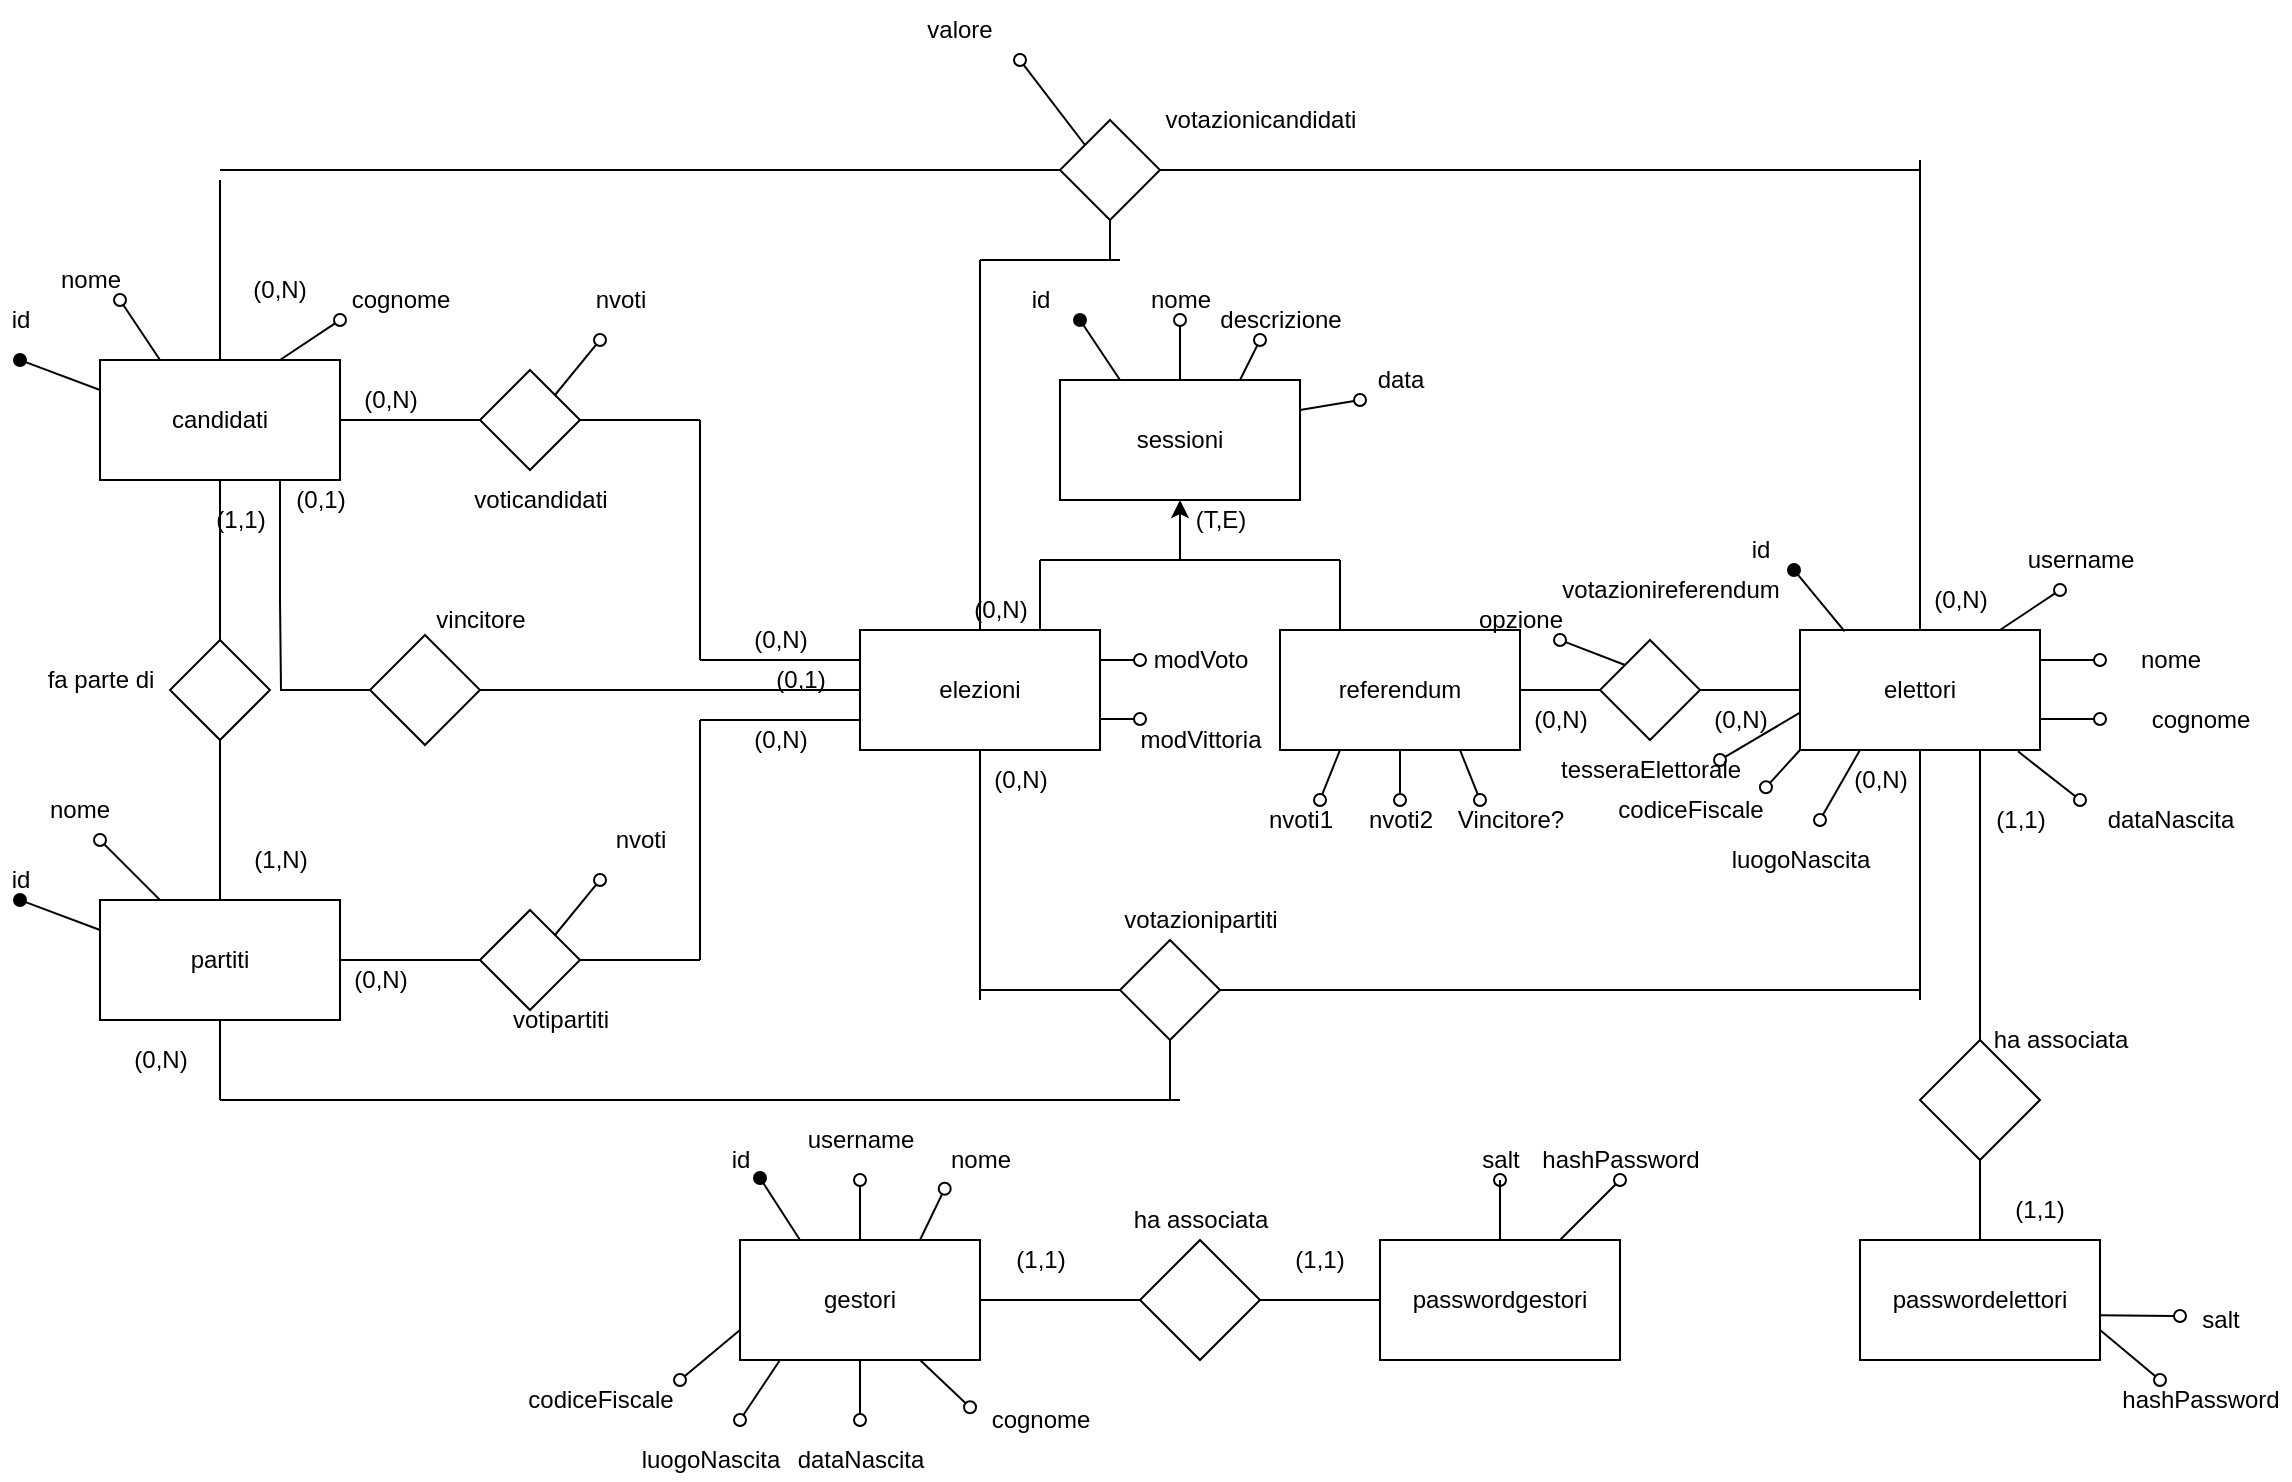 <mxfile version="16.5.1" type="device"><diagram id="iK6QYG5DItHGJXL4igL5" name="Pagina-1"><mxGraphModel dx="782" dy="2386" grid="1" gridSize="10" guides="1" tooltips="1" connect="1" arrows="1" fold="1" page="1" pageScale="1" pageWidth="827" pageHeight="1169" math="0" shadow="0"><root><mxCell id="0"/><mxCell id="1" parent="0"/><mxCell id="nuekROIThKNkG-8MBLF9-1" value="candidati" style="rounded=0;whiteSpace=wrap;html=1;" parent="1" vertex="1"><mxGeometry x="60" y="130" width="120" height="60" as="geometry"/></mxCell><mxCell id="nuekROIThKNkG-8MBLF9-2" value="partiti" style="rounded=0;whiteSpace=wrap;html=1;" parent="1" vertex="1"><mxGeometry x="60" y="400" width="120" height="60" as="geometry"/></mxCell><mxCell id="nuekROIThKNkG-8MBLF9-3" value="" style="rhombus;whiteSpace=wrap;html=1;" parent="1" vertex="1"><mxGeometry x="95" y="270" width="50" height="50" as="geometry"/></mxCell><mxCell id="nuekROIThKNkG-8MBLF9-4" value="" style="endArrow=none;html=1;rounded=0;entryX=0.5;entryY=1;entryDx=0;entryDy=0;exitX=0.5;exitY=0;exitDx=0;exitDy=0;" parent="1" source="nuekROIThKNkG-8MBLF9-3" target="nuekROIThKNkG-8MBLF9-1" edge="1"><mxGeometry width="50" height="50" relative="1" as="geometry"><mxPoint x="20" y="260" as="sourcePoint"/><mxPoint x="70" y="210" as="targetPoint"/></mxGeometry></mxCell><mxCell id="nuekROIThKNkG-8MBLF9-5" value="" style="endArrow=none;html=1;rounded=0;entryX=0.5;entryY=1;entryDx=0;entryDy=0;exitX=0.5;exitY=0;exitDx=0;exitDy=0;" parent="1" source="nuekROIThKNkG-8MBLF9-2" target="nuekROIThKNkG-8MBLF9-3" edge="1"><mxGeometry width="50" height="50" relative="1" as="geometry"><mxPoint x="100" y="370" as="sourcePoint"/><mxPoint x="150" y="320" as="targetPoint"/></mxGeometry></mxCell><mxCell id="nuekROIThKNkG-8MBLF9-6" value="(1,1)" style="text;html=1;align=center;verticalAlign=middle;resizable=0;points=[];autosize=1;strokeColor=none;fillColor=none;" parent="1" vertex="1"><mxGeometry x="110" y="200" width="40" height="20" as="geometry"/></mxCell><mxCell id="nuekROIThKNkG-8MBLF9-7" value="(1,N)" style="text;html=1;align=center;verticalAlign=middle;resizable=0;points=[];autosize=1;strokeColor=none;fillColor=none;" parent="1" vertex="1"><mxGeometry x="130" y="370" width="40" height="20" as="geometry"/></mxCell><mxCell id="nuekROIThKNkG-8MBLF9-8" value="" style="endArrow=none;html=1;rounded=0;entryX=0;entryY=0.25;entryDx=0;entryDy=0;startArrow=oval;startFill=1;" parent="1" target="nuekROIThKNkG-8MBLF9-2" edge="1"><mxGeometry width="50" height="50" relative="1" as="geometry"><mxPoint x="20" y="400" as="sourcePoint"/><mxPoint x="50" y="430" as="targetPoint"/></mxGeometry></mxCell><mxCell id="nuekROIThKNkG-8MBLF9-9" value="" style="endArrow=none;html=1;rounded=0;entryX=0;entryY=0.25;entryDx=0;entryDy=0;startArrow=oval;startFill=1;" parent="1" edge="1"><mxGeometry width="50" height="50" relative="1" as="geometry"><mxPoint x="20" y="130" as="sourcePoint"/><mxPoint x="60" y="145" as="targetPoint"/></mxGeometry></mxCell><mxCell id="nuekROIThKNkG-8MBLF9-10" value="id" style="text;html=1;align=center;verticalAlign=middle;resizable=0;points=[];autosize=1;strokeColor=none;fillColor=none;" parent="1" vertex="1"><mxGeometry x="10" y="100" width="20" height="20" as="geometry"/></mxCell><mxCell id="nuekROIThKNkG-8MBLF9-11" value="id" style="text;html=1;align=center;verticalAlign=middle;resizable=0;points=[];autosize=1;strokeColor=none;fillColor=none;" parent="1" vertex="1"><mxGeometry x="10" y="380" width="20" height="20" as="geometry"/></mxCell><mxCell id="nuekROIThKNkG-8MBLF9-14" value="" style="rhombus;whiteSpace=wrap;html=1;" parent="1" vertex="1"><mxGeometry x="250" y="135" width="50" height="50" as="geometry"/></mxCell><mxCell id="nuekROIThKNkG-8MBLF9-15" value="" style="endArrow=none;html=1;rounded=0;entryX=0;entryY=0.5;entryDx=0;entryDy=0;exitX=1;exitY=0.5;exitDx=0;exitDy=0;" parent="1" source="nuekROIThKNkG-8MBLF9-1" target="nuekROIThKNkG-8MBLF9-14" edge="1"><mxGeometry width="50" height="50" relative="1" as="geometry"><mxPoint x="340" y="290" as="sourcePoint"/><mxPoint x="390" y="240" as="targetPoint"/></mxGeometry></mxCell><mxCell id="nuekROIThKNkG-8MBLF9-16" value="" style="endArrow=none;html=1;rounded=0;entryX=0;entryY=0.5;entryDx=0;entryDy=0;exitX=1;exitY=0.5;exitDx=0;exitDy=0;" parent="1" source="nuekROIThKNkG-8MBLF9-14" edge="1"><mxGeometry width="50" height="50" relative="1" as="geometry"><mxPoint x="240" y="330" as="sourcePoint"/><mxPoint x="360" y="160" as="targetPoint"/></mxGeometry></mxCell><mxCell id="nuekROIThKNkG-8MBLF9-17" value="" style="endArrow=oval;html=1;rounded=0;exitX=1;exitY=0;exitDx=0;exitDy=0;startArrow=none;startFill=0;endFill=0;" parent="1" source="nuekROIThKNkG-8MBLF9-14" edge="1"><mxGeometry width="50" height="50" relative="1" as="geometry"><mxPoint x="240" y="100" as="sourcePoint"/><mxPoint x="310" y="120" as="targetPoint"/></mxGeometry></mxCell><mxCell id="nuekROIThKNkG-8MBLF9-18" value="nvoti" style="text;html=1;align=center;verticalAlign=middle;resizable=0;points=[];autosize=1;strokeColor=none;fillColor=none;" parent="1" vertex="1"><mxGeometry x="300" y="90" width="40" height="20" as="geometry"/></mxCell><mxCell id="nuekROIThKNkG-8MBLF9-19" value="" style="rhombus;whiteSpace=wrap;html=1;" parent="1" vertex="1"><mxGeometry x="250" y="405" width="50" height="50" as="geometry"/></mxCell><mxCell id="nuekROIThKNkG-8MBLF9-20" value="" style="endArrow=oval;html=1;rounded=0;exitX=1;exitY=0;exitDx=0;exitDy=0;startArrow=none;startFill=0;endFill=0;" parent="1" source="nuekROIThKNkG-8MBLF9-19" edge="1"><mxGeometry width="50" height="50" relative="1" as="geometry"><mxPoint x="240" y="370" as="sourcePoint"/><mxPoint x="310" y="390" as="targetPoint"/></mxGeometry></mxCell><mxCell id="nuekROIThKNkG-8MBLF9-21" value="" style="endArrow=none;html=1;rounded=0;entryX=0;entryY=0.5;entryDx=0;entryDy=0;exitX=1;exitY=0.5;exitDx=0;exitDy=0;" parent="1" source="nuekROIThKNkG-8MBLF9-19" edge="1"><mxGeometry width="50" height="50" relative="1" as="geometry"><mxPoint x="240" y="610" as="sourcePoint"/><mxPoint x="360" y="430" as="targetPoint"/></mxGeometry></mxCell><mxCell id="nuekROIThKNkG-8MBLF9-22" value="" style="endArrow=none;html=1;rounded=0;entryX=0;entryY=0.5;entryDx=0;entryDy=0;exitX=1;exitY=0.5;exitDx=0;exitDy=0;" parent="1" source="nuekROIThKNkG-8MBLF9-2" target="nuekROIThKNkG-8MBLF9-19" edge="1"><mxGeometry width="50" height="50" relative="1" as="geometry"><mxPoint x="190" y="520" as="sourcePoint"/><mxPoint x="240" y="470" as="targetPoint"/></mxGeometry></mxCell><mxCell id="nuekROIThKNkG-8MBLF9-23" value="nvoti" style="text;html=1;align=center;verticalAlign=middle;resizable=0;points=[];autosize=1;strokeColor=none;fillColor=none;" parent="1" vertex="1"><mxGeometry x="310" y="360" width="40" height="20" as="geometry"/></mxCell><mxCell id="nuekROIThKNkG-8MBLF9-25" value="elezioni" style="rounded=0;whiteSpace=wrap;html=1;" parent="1" vertex="1"><mxGeometry x="440" y="265" width="120" height="60" as="geometry"/></mxCell><mxCell id="nuekROIThKNkG-8MBLF9-28" value="votipartiti" style="text;html=1;align=center;verticalAlign=middle;resizable=0;points=[];autosize=1;strokeColor=none;fillColor=none;" parent="1" vertex="1"><mxGeometry x="260" y="450" width="60" height="20" as="geometry"/></mxCell><mxCell id="nuekROIThKNkG-8MBLF9-29" value="voticandidati" style="text;html=1;align=center;verticalAlign=middle;resizable=0;points=[];autosize=1;strokeColor=none;fillColor=none;" parent="1" vertex="1"><mxGeometry x="240" y="190" width="80" height="20" as="geometry"/></mxCell><mxCell id="nuekROIThKNkG-8MBLF9-30" value="" style="endArrow=none;html=1;rounded=0;" parent="1" edge="1"><mxGeometry width="50" height="50" relative="1" as="geometry"><mxPoint x="360" y="280" as="sourcePoint"/><mxPoint x="360" y="160" as="targetPoint"/></mxGeometry></mxCell><mxCell id="nuekROIThKNkG-8MBLF9-31" value="" style="endArrow=none;html=1;rounded=0;" parent="1" edge="1"><mxGeometry width="50" height="50" relative="1" as="geometry"><mxPoint x="360" y="430" as="sourcePoint"/><mxPoint x="360" y="310" as="targetPoint"/></mxGeometry></mxCell><mxCell id="nuekROIThKNkG-8MBLF9-32" value="" style="endArrow=none;html=1;rounded=0;entryX=0;entryY=0.75;entryDx=0;entryDy=0;" parent="1" target="nuekROIThKNkG-8MBLF9-25" edge="1"><mxGeometry width="50" height="50" relative="1" as="geometry"><mxPoint x="360" y="310" as="sourcePoint"/><mxPoint x="420" y="340" as="targetPoint"/></mxGeometry></mxCell><mxCell id="nuekROIThKNkG-8MBLF9-33" value="" style="endArrow=none;html=1;rounded=0;entryX=0;entryY=0.25;entryDx=0;entryDy=0;" parent="1" target="nuekROIThKNkG-8MBLF9-25" edge="1"><mxGeometry width="50" height="50" relative="1" as="geometry"><mxPoint x="360" y="280" as="sourcePoint"/><mxPoint x="430" y="260" as="targetPoint"/></mxGeometry></mxCell><mxCell id="nuekROIThKNkG-8MBLF9-34" value="elettori" style="rounded=0;whiteSpace=wrap;html=1;" parent="1" vertex="1"><mxGeometry x="910" y="265" width="120" height="60" as="geometry"/></mxCell><mxCell id="nuekROIThKNkG-8MBLF9-35" value="id" style="text;html=1;align=center;verticalAlign=middle;resizable=0;points=[];autosize=1;strokeColor=none;fillColor=none;" parent="1" vertex="1"><mxGeometry x="880" y="215" width="20" height="20" as="geometry"/></mxCell><mxCell id="nuekROIThKNkG-8MBLF9-36" value="" style="endArrow=none;html=1;rounded=0;startArrow=oval;startFill=1;entryX=0.186;entryY=0.011;entryDx=0;entryDy=0;entryPerimeter=0;" parent="1" target="nuekROIThKNkG-8MBLF9-34" edge="1"><mxGeometry width="50" height="50" relative="1" as="geometry"><mxPoint x="907" y="235" as="sourcePoint"/><mxPoint x="940" y="260" as="targetPoint"/></mxGeometry></mxCell><mxCell id="nuekROIThKNkG-8MBLF9-40" value="" style="rhombus;whiteSpace=wrap;html=1;" parent="1" vertex="1"><mxGeometry x="570" y="420" width="50" height="50" as="geometry"/></mxCell><mxCell id="nuekROIThKNkG-8MBLF9-41" value="" style="endArrow=none;html=1;rounded=0;entryX=0;entryY=0.5;entryDx=0;entryDy=0;" parent="1" target="nuekROIThKNkG-8MBLF9-40" edge="1"><mxGeometry width="50" height="50" relative="1" as="geometry"><mxPoint x="500" y="445" as="sourcePoint"/><mxPoint x="470" y="420" as="targetPoint"/></mxGeometry></mxCell><mxCell id="nuekROIThKNkG-8MBLF9-44" value="" style="endArrow=none;html=1;rounded=0;exitX=1;exitY=0.5;exitDx=0;exitDy=0;" parent="1" source="nuekROIThKNkG-8MBLF9-40" edge="1"><mxGeometry width="50" height="50" relative="1" as="geometry"><mxPoint x="610" y="570" as="sourcePoint"/><mxPoint x="970" y="445" as="targetPoint"/></mxGeometry></mxCell><mxCell id="nuekROIThKNkG-8MBLF9-45" value="" style="endArrow=none;html=1;rounded=0;entryX=0.5;entryY=1;entryDx=0;entryDy=0;" parent="1" target="nuekROIThKNkG-8MBLF9-2" edge="1"><mxGeometry width="50" height="50" relative="1" as="geometry"><mxPoint x="120" y="500" as="sourcePoint"/><mxPoint x="240" y="690" as="targetPoint"/></mxGeometry></mxCell><mxCell id="nuekROIThKNkG-8MBLF9-46" value="" style="endArrow=none;html=1;rounded=0;" parent="1" edge="1"><mxGeometry width="50" height="50" relative="1" as="geometry"><mxPoint x="120" y="500" as="sourcePoint"/><mxPoint x="600" y="500" as="targetPoint"/></mxGeometry></mxCell><mxCell id="nuekROIThKNkG-8MBLF9-47" value="" style="endArrow=none;html=1;rounded=0;entryX=0.5;entryY=1;entryDx=0;entryDy=0;" parent="1" target="nuekROIThKNkG-8MBLF9-40" edge="1"><mxGeometry width="50" height="50" relative="1" as="geometry"><mxPoint x="595" y="500" as="sourcePoint"/><mxPoint x="700" y="580" as="targetPoint"/></mxGeometry></mxCell><mxCell id="nuekROIThKNkG-8MBLF9-48" value="votazionipartiti" style="text;html=1;align=center;verticalAlign=middle;resizable=0;points=[];autosize=1;strokeColor=none;fillColor=none;" parent="1" vertex="1"><mxGeometry x="565" y="400" width="90" height="20" as="geometry"/></mxCell><mxCell id="nuekROIThKNkG-8MBLF9-51" value="" style="rhombus;whiteSpace=wrap;html=1;" parent="1" vertex="1"><mxGeometry x="540" y="10" width="50" height="50" as="geometry"/></mxCell><mxCell id="nuekROIThKNkG-8MBLF9-52" value="" style="endArrow=none;html=1;rounded=0;entryX=0.5;entryY=0;entryDx=0;entryDy=0;" parent="1" target="nuekROIThKNkG-8MBLF9-25" edge="1"><mxGeometry width="50" height="50" relative="1" as="geometry"><mxPoint x="500" y="80" as="sourcePoint"/><mxPoint x="550" y="190" as="targetPoint"/></mxGeometry></mxCell><mxCell id="nuekROIThKNkG-8MBLF9-54" value="" style="endArrow=none;html=1;rounded=0;entryX=0.5;entryY=1;entryDx=0;entryDy=0;" parent="1" target="nuekROIThKNkG-8MBLF9-25" edge="1"><mxGeometry width="50" height="50" relative="1" as="geometry"><mxPoint x="500" y="450" as="sourcePoint"/><mxPoint x="540" y="360" as="targetPoint"/></mxGeometry></mxCell><mxCell id="nuekROIThKNkG-8MBLF9-59" value="votazionicandidati" style="text;html=1;align=center;verticalAlign=middle;resizable=0;points=[];autosize=1;strokeColor=none;fillColor=none;" parent="1" vertex="1"><mxGeometry x="585" width="110" height="20" as="geometry"/></mxCell><mxCell id="nuekROIThKNkG-8MBLF9-60" value="" style="endArrow=none;html=1;rounded=0;exitX=0.5;exitY=0;exitDx=0;exitDy=0;" parent="1" source="nuekROIThKNkG-8MBLF9-1" edge="1"><mxGeometry width="50" height="50" relative="1" as="geometry"><mxPoint x="150" y="100" as="sourcePoint"/><mxPoint x="120" y="40" as="targetPoint"/></mxGeometry></mxCell><mxCell id="nuekROIThKNkG-8MBLF9-63" value="" style="endArrow=none;html=1;rounded=0;entryX=0;entryY=0;entryDx=0;entryDy=0;endFill=0;startArrow=oval;startFill=0;" parent="1" target="nuekROIThKNkG-8MBLF9-51" edge="1"><mxGeometry width="50" height="50" relative="1" as="geometry"><mxPoint x="520" y="-20" as="sourcePoint"/><mxPoint x="470" y="110" as="targetPoint"/></mxGeometry></mxCell><mxCell id="nuekROIThKNkG-8MBLF9-64" value="valore" style="text;html=1;strokeColor=none;fillColor=none;align=center;verticalAlign=middle;whiteSpace=wrap;rounded=0;" parent="1" vertex="1"><mxGeometry x="460" y="-50" width="60" height="30" as="geometry"/></mxCell><mxCell id="nuekROIThKNkG-8MBLF9-71" value="referendum" style="rounded=0;whiteSpace=wrap;html=1;" parent="1" vertex="1"><mxGeometry x="650" y="265" width="120" height="60" as="geometry"/></mxCell><mxCell id="nuekROIThKNkG-8MBLF9-76" value="" style="endArrow=none;html=1;rounded=0;entryX=1;entryY=0.5;entryDx=0;entryDy=0;" parent="1" target="nuekROIThKNkG-8MBLF9-71" edge="1"><mxGeometry width="50" height="50" relative="1" as="geometry"><mxPoint x="810" y="295" as="sourcePoint"/><mxPoint x="830" y="320" as="targetPoint"/></mxGeometry></mxCell><mxCell id="nuekROIThKNkG-8MBLF9-77" value="" style="rhombus;whiteSpace=wrap;html=1;" parent="1" vertex="1"><mxGeometry x="810" y="270" width="50" height="50" as="geometry"/></mxCell><mxCell id="nuekROIThKNkG-8MBLF9-78" value="" style="endArrow=none;html=1;rounded=0;entryX=0;entryY=0.5;entryDx=0;entryDy=0;exitX=1;exitY=0.5;exitDx=0;exitDy=0;" parent="1" source="nuekROIThKNkG-8MBLF9-77" target="nuekROIThKNkG-8MBLF9-34" edge="1"><mxGeometry width="50" height="50" relative="1" as="geometry"><mxPoint x="970" y="440" as="sourcePoint"/><mxPoint x="1020" y="390" as="targetPoint"/></mxGeometry></mxCell><mxCell id="nuekROIThKNkG-8MBLF9-79" value="" style="endArrow=none;html=1;rounded=0;exitX=0.5;exitY=0;exitDx=0;exitDy=0;" parent="1" source="nuekROIThKNkG-8MBLF9-34" edge="1"><mxGeometry width="50" height="50" relative="1" as="geometry"><mxPoint x="1010" y="220" as="sourcePoint"/><mxPoint x="970" y="140" as="targetPoint"/></mxGeometry></mxCell><mxCell id="nuekROIThKNkG-8MBLF9-80" value="" style="endArrow=none;html=1;rounded=0;entryX=0.5;entryY=1;entryDx=0;entryDy=0;" parent="1" target="nuekROIThKNkG-8MBLF9-34" edge="1"><mxGeometry width="50" height="50" relative="1" as="geometry"><mxPoint x="970" y="450" as="sourcePoint"/><mxPoint x="1030" y="400" as="targetPoint"/></mxGeometry></mxCell><mxCell id="nuekROIThKNkG-8MBLF9-81" value="votazionireferendum" style="text;html=1;align=center;verticalAlign=middle;resizable=0;points=[];autosize=1;strokeColor=none;fillColor=none;" parent="1" vertex="1"><mxGeometry x="785" y="235" width="120" height="20" as="geometry"/></mxCell><mxCell id="nuekROIThKNkG-8MBLF9-83" value="gestori" style="rounded=0;whiteSpace=wrap;html=1;" parent="1" vertex="1"><mxGeometry x="380" y="570" width="120" height="60" as="geometry"/></mxCell><mxCell id="nuekROIThKNkG-8MBLF9-84" value="passwordgestori" style="rounded=0;whiteSpace=wrap;html=1;" parent="1" vertex="1"><mxGeometry x="700" y="570" width="120" height="60" as="geometry"/></mxCell><mxCell id="nuekROIThKNkG-8MBLF9-85" value="" style="rhombus;whiteSpace=wrap;html=1;" parent="1" vertex="1"><mxGeometry x="580" y="570" width="60" height="60" as="geometry"/></mxCell><mxCell id="nuekROIThKNkG-8MBLF9-86" value="" style="endArrow=none;html=1;rounded=0;entryX=0;entryY=0.5;entryDx=0;entryDy=0;exitX=1;exitY=0.5;exitDx=0;exitDy=0;" parent="1" source="nuekROIThKNkG-8MBLF9-83" target="nuekROIThKNkG-8MBLF9-85" edge="1"><mxGeometry width="50" height="50" relative="1" as="geometry"><mxPoint x="510" y="760" as="sourcePoint"/><mxPoint x="560" y="710" as="targetPoint"/></mxGeometry></mxCell><mxCell id="nuekROIThKNkG-8MBLF9-87" value="" style="endArrow=none;html=1;rounded=0;entryX=0;entryY=0.5;entryDx=0;entryDy=0;" parent="1" source="nuekROIThKNkG-8MBLF9-85" target="nuekROIThKNkG-8MBLF9-84" edge="1"><mxGeometry width="50" height="50" relative="1" as="geometry"><mxPoint x="580" y="740" as="sourcePoint"/><mxPoint x="630" y="690" as="targetPoint"/></mxGeometry></mxCell><mxCell id="nuekROIThKNkG-8MBLF9-88" value="passwordelettori" style="rounded=0;whiteSpace=wrap;html=1;" parent="1" vertex="1"><mxGeometry x="940" y="570" width="120" height="60" as="geometry"/></mxCell><mxCell id="nuekROIThKNkG-8MBLF9-91" value="" style="rhombus;whiteSpace=wrap;html=1;" parent="1" vertex="1"><mxGeometry x="970" y="470" width="60" height="60" as="geometry"/></mxCell><mxCell id="nuekROIThKNkG-8MBLF9-92" value="" style="endArrow=none;html=1;rounded=0;entryX=0.75;entryY=1;entryDx=0;entryDy=0;" parent="1" source="nuekROIThKNkG-8MBLF9-91" target="nuekROIThKNkG-8MBLF9-34" edge="1"><mxGeometry width="50" height="50" relative="1" as="geometry"><mxPoint x="1060" y="470" as="sourcePoint"/><mxPoint x="1110" y="420" as="targetPoint"/></mxGeometry></mxCell><mxCell id="nuekROIThKNkG-8MBLF9-93" value="" style="endArrow=none;html=1;rounded=0;entryX=0.5;entryY=0;entryDx=0;entryDy=0;exitX=0.5;exitY=1;exitDx=0;exitDy=0;" parent="1" source="nuekROIThKNkG-8MBLF9-91" target="nuekROIThKNkG-8MBLF9-88" edge="1"><mxGeometry width="50" height="50" relative="1" as="geometry"><mxPoint x="850" y="530" as="sourcePoint"/><mxPoint x="900" y="480" as="targetPoint"/></mxGeometry></mxCell><mxCell id="nuekROIThKNkG-8MBLF9-96" value="(0,N)" style="text;html=1;align=center;verticalAlign=middle;resizable=0;points=[];autosize=1;strokeColor=none;fillColor=none;" parent="1" vertex="1"><mxGeometry x="185" y="140" width="40" height="20" as="geometry"/></mxCell><mxCell id="nuekROIThKNkG-8MBLF9-97" value="(0,N)" style="text;html=1;align=center;verticalAlign=middle;resizable=0;points=[];autosize=1;strokeColor=none;fillColor=none;" parent="1" vertex="1"><mxGeometry x="380" y="260" width="40" height="20" as="geometry"/></mxCell><mxCell id="nuekROIThKNkG-8MBLF9-98" value="(0,N)" style="text;html=1;align=center;verticalAlign=middle;resizable=0;points=[];autosize=1;strokeColor=none;fillColor=none;" parent="1" vertex="1"><mxGeometry x="180" y="430" width="40" height="20" as="geometry"/></mxCell><mxCell id="nuekROIThKNkG-8MBLF9-99" value="(0,N)" style="text;html=1;align=center;verticalAlign=middle;resizable=0;points=[];autosize=1;strokeColor=none;fillColor=none;" parent="1" vertex="1"><mxGeometry x="380" y="310" width="40" height="20" as="geometry"/></mxCell><mxCell id="nuekROIThKNkG-8MBLF9-101" value="(0,N)" style="text;html=1;align=center;verticalAlign=middle;resizable=0;points=[];autosize=1;strokeColor=none;fillColor=none;" parent="1" vertex="1"><mxGeometry x="490" y="245" width="40" height="20" as="geometry"/></mxCell><mxCell id="nuekROIThKNkG-8MBLF9-102" value="(0,N)" style="text;html=1;align=center;verticalAlign=middle;resizable=0;points=[];autosize=1;strokeColor=none;fillColor=none;" parent="1" vertex="1"><mxGeometry x="970" y="240" width="40" height="20" as="geometry"/></mxCell><mxCell id="nuekROIThKNkG-8MBLF9-103" value="(0,N)" style="text;html=1;strokeColor=none;fillColor=none;align=center;verticalAlign=middle;whiteSpace=wrap;rounded=0;" parent="1" vertex="1"><mxGeometry x="120" y="80" width="60" height="30" as="geometry"/></mxCell><mxCell id="nuekROIThKNkG-8MBLF9-105" value="(0,N)" style="text;html=1;align=center;verticalAlign=middle;resizable=0;points=[];autosize=1;strokeColor=none;fillColor=none;" parent="1" vertex="1"><mxGeometry x="930" y="330" width="40" height="20" as="geometry"/></mxCell><mxCell id="nuekROIThKNkG-8MBLF9-106" value="(0,N)" style="text;html=1;align=center;verticalAlign=middle;resizable=0;points=[];autosize=1;strokeColor=none;fillColor=none;" parent="1" vertex="1"><mxGeometry x="500" y="330" width="40" height="20" as="geometry"/></mxCell><mxCell id="nuekROIThKNkG-8MBLF9-107" value="(0,N)" style="text;html=1;align=center;verticalAlign=middle;resizable=0;points=[];autosize=1;strokeColor=none;fillColor=none;" parent="1" vertex="1"><mxGeometry x="70" y="470" width="40" height="20" as="geometry"/></mxCell><mxCell id="nuekROIThKNkG-8MBLF9-108" value="(1,1)" style="text;html=1;align=center;verticalAlign=middle;resizable=0;points=[];autosize=1;strokeColor=none;fillColor=none;" parent="1" vertex="1"><mxGeometry x="510" y="570" width="40" height="20" as="geometry"/></mxCell><mxCell id="nuekROIThKNkG-8MBLF9-109" value="(1,1)" style="text;html=1;strokeColor=none;fillColor=none;align=center;verticalAlign=middle;whiteSpace=wrap;rounded=0;" parent="1" vertex="1"><mxGeometry x="640" y="565" width="60" height="30" as="geometry"/></mxCell><mxCell id="nuekROIThKNkG-8MBLF9-110" value="ha associata" style="text;html=1;align=center;verticalAlign=middle;resizable=0;points=[];autosize=1;strokeColor=none;fillColor=none;" parent="1" vertex="1"><mxGeometry x="570" y="550" width="80" height="20" as="geometry"/></mxCell><mxCell id="nuekROIThKNkG-8MBLF9-113" value="ha associata" style="text;html=1;align=center;verticalAlign=middle;resizable=0;points=[];autosize=1;strokeColor=none;fillColor=none;" parent="1" vertex="1"><mxGeometry x="1000" y="460" width="80" height="20" as="geometry"/></mxCell><mxCell id="nuekROIThKNkG-8MBLF9-114" value="(1,1)" style="text;html=1;strokeColor=none;fillColor=none;align=center;verticalAlign=middle;whiteSpace=wrap;rounded=0;" parent="1" vertex="1"><mxGeometry x="1000" y="540" width="60" height="30" as="geometry"/></mxCell><mxCell id="nuekROIThKNkG-8MBLF9-115" value="(1,1)" style="text;html=1;align=center;verticalAlign=middle;resizable=0;points=[];autosize=1;strokeColor=none;fillColor=none;" parent="1" vertex="1"><mxGeometry x="1000" y="350" width="40" height="20" as="geometry"/></mxCell><mxCell id="nuekROIThKNkG-8MBLF9-116" value="(0,N)" style="text;html=1;align=center;verticalAlign=middle;resizable=0;points=[];autosize=1;strokeColor=none;fillColor=none;" parent="1" vertex="1"><mxGeometry x="770" y="300" width="40" height="20" as="geometry"/></mxCell><mxCell id="nuekROIThKNkG-8MBLF9-117" value="(0,N)" style="text;html=1;align=center;verticalAlign=middle;resizable=0;points=[];autosize=1;strokeColor=none;fillColor=none;" parent="1" vertex="1"><mxGeometry x="860" y="300" width="40" height="20" as="geometry"/></mxCell><mxCell id="nuekROIThKNkG-8MBLF9-121" value="" style="endArrow=oval;html=1;rounded=0;exitX=0.25;exitY=0;exitDx=0;exitDy=0;startArrow=none;startFill=0;endFill=0;" parent="1" source="nuekROIThKNkG-8MBLF9-1" edge="1"><mxGeometry width="50" height="50" relative="1" as="geometry"><mxPoint x="190" y="130" as="sourcePoint"/><mxPoint x="70" y="100" as="targetPoint"/></mxGeometry></mxCell><mxCell id="nuekROIThKNkG-8MBLF9-122" value="nome" style="text;html=1;align=center;verticalAlign=middle;resizable=0;points=[];autosize=1;strokeColor=none;fillColor=none;" parent="1" vertex="1"><mxGeometry x="30" y="80" width="50" height="20" as="geometry"/></mxCell><mxCell id="nuekROIThKNkG-8MBLF9-124" value="" style="endArrow=oval;html=1;rounded=0;startArrow=none;startFill=0;endFill=0;exitX=0.75;exitY=0;exitDx=0;exitDy=0;" parent="1" source="nuekROIThKNkG-8MBLF9-1" edge="1"><mxGeometry width="50" height="50" relative="1" as="geometry"><mxPoint x="180" y="140" as="sourcePoint"/><mxPoint x="180" y="110" as="targetPoint"/></mxGeometry></mxCell><mxCell id="nuekROIThKNkG-8MBLF9-125" value="cognome" style="text;html=1;align=center;verticalAlign=middle;resizable=0;points=[];autosize=1;strokeColor=none;fillColor=none;" parent="1" vertex="1"><mxGeometry x="180" y="90" width="60" height="20" as="geometry"/></mxCell><mxCell id="nuekROIThKNkG-8MBLF9-130" value="nome" style="text;html=1;strokeColor=none;fillColor=none;align=center;verticalAlign=middle;whiteSpace=wrap;rounded=0;" parent="1" vertex="1"><mxGeometry x="20" y="340" width="60" height="30" as="geometry"/></mxCell><mxCell id="nuekROIThKNkG-8MBLF9-131" value="" style="endArrow=oval;html=1;rounded=0;exitX=0.25;exitY=0;exitDx=0;exitDy=0;endFill=0;" parent="1" source="nuekROIThKNkG-8MBLF9-2" edge="1"><mxGeometry width="50" height="50" relative="1" as="geometry"><mxPoint x="-20" y="400" as="sourcePoint"/><mxPoint x="60" y="370" as="targetPoint"/></mxGeometry></mxCell><mxCell id="nuekROIThKNkG-8MBLF9-132" value="" style="endArrow=oval;html=1;rounded=0;startArrow=none;startFill=0;endFill=0;exitX=0.75;exitY=0;exitDx=0;exitDy=0;" parent="1" edge="1"><mxGeometry width="50" height="50" relative="1" as="geometry"><mxPoint x="1010" y="265" as="sourcePoint"/><mxPoint x="1040" y="245" as="targetPoint"/></mxGeometry></mxCell><mxCell id="nuekROIThKNkG-8MBLF9-133" value="username" style="text;html=1;align=center;verticalAlign=middle;resizable=0;points=[];autosize=1;strokeColor=none;fillColor=none;" parent="1" vertex="1"><mxGeometry x="1015" y="220" width="70" height="20" as="geometry"/></mxCell><mxCell id="nuekROIThKNkG-8MBLF9-134" value="" style="endArrow=oval;html=1;rounded=0;startArrow=none;startFill=0;endFill=0;exitX=1;exitY=0.25;exitDx=0;exitDy=0;" parent="1" source="nuekROIThKNkG-8MBLF9-34" edge="1"><mxGeometry width="50" height="50" relative="1" as="geometry"><mxPoint x="1030" y="280" as="sourcePoint"/><mxPoint x="1060" y="280" as="targetPoint"/></mxGeometry></mxCell><mxCell id="nuekROIThKNkG-8MBLF9-135" value="nome" style="text;html=1;align=center;verticalAlign=middle;resizable=0;points=[];autosize=1;strokeColor=none;fillColor=none;" parent="1" vertex="1"><mxGeometry x="1070" y="270" width="50" height="20" as="geometry"/></mxCell><mxCell id="nuekROIThKNkG-8MBLF9-136" value="" style="endArrow=oval;html=1;rounded=0;startArrow=none;startFill=0;endFill=0;exitX=1;exitY=0.25;exitDx=0;exitDy=0;" parent="1" edge="1"><mxGeometry width="50" height="50" relative="1" as="geometry"><mxPoint x="1030" y="309.5" as="sourcePoint"/><mxPoint x="1060" y="309.5" as="targetPoint"/></mxGeometry></mxCell><mxCell id="nuekROIThKNkG-8MBLF9-137" value="cognome" style="text;html=1;align=center;verticalAlign=middle;resizable=0;points=[];autosize=1;strokeColor=none;fillColor=none;" parent="1" vertex="1"><mxGeometry x="1080" y="300" width="60" height="20" as="geometry"/></mxCell><mxCell id="nuekROIThKNkG-8MBLF9-138" value="" style="endArrow=none;html=1;rounded=0;entryX=0.908;entryY=1.011;entryDx=0;entryDy=0;entryPerimeter=0;endFill=0;startArrow=oval;startFill=0;" parent="1" target="nuekROIThKNkG-8MBLF9-34" edge="1"><mxGeometry width="50" height="50" relative="1" as="geometry"><mxPoint x="1050" y="350" as="sourcePoint"/><mxPoint x="1080" y="360" as="targetPoint"/></mxGeometry></mxCell><mxCell id="nuekROIThKNkG-8MBLF9-139" value="codiceFiscale" style="text;html=1;align=center;verticalAlign=middle;resizable=0;points=[];autosize=1;strokeColor=none;fillColor=none;" parent="1" vertex="1"><mxGeometry x="810" y="345" width="90" height="20" as="geometry"/></mxCell><mxCell id="nuekROIThKNkG-8MBLF9-140" value="dataNascita" style="text;html=1;align=center;verticalAlign=middle;resizable=0;points=[];autosize=1;strokeColor=none;fillColor=none;" parent="1" vertex="1"><mxGeometry x="1055" y="350" width="80" height="20" as="geometry"/></mxCell><mxCell id="nuekROIThKNkG-8MBLF9-141" value="" style="endArrow=none;html=1;rounded=0;entryX=0;entryY=1;entryDx=0;entryDy=0;exitX=0.922;exitY=-0.067;exitDx=0;exitDy=0;exitPerimeter=0;endFill=0;startArrow=oval;startFill=0;" parent="1" source="nuekROIThKNkG-8MBLF9-139" target="nuekROIThKNkG-8MBLF9-34" edge="1"><mxGeometry width="50" height="50" relative="1" as="geometry"><mxPoint x="730" y="430" as="sourcePoint"/><mxPoint x="780" y="380" as="targetPoint"/></mxGeometry></mxCell><mxCell id="nuekROIThKNkG-8MBLF9-142" value="" style="endArrow=none;html=1;rounded=0;entryX=0.25;entryY=1;entryDx=0;entryDy=0;endFill=0;startArrow=oval;startFill=0;" parent="1" target="nuekROIThKNkG-8MBLF9-34" edge="1"><mxGeometry width="50" height="50" relative="1" as="geometry"><mxPoint x="920" y="360" as="sourcePoint"/><mxPoint x="780" y="380" as="targetPoint"/></mxGeometry></mxCell><mxCell id="nuekROIThKNkG-8MBLF9-143" value="luogoNascita" style="text;html=1;align=center;verticalAlign=middle;resizable=0;points=[];autosize=1;strokeColor=none;fillColor=none;" parent="1" vertex="1"><mxGeometry x="870" y="370" width="80" height="20" as="geometry"/></mxCell><mxCell id="nuekROIThKNkG-8MBLF9-144" value="" style="endArrow=oval;html=1;rounded=0;startArrow=none;startFill=0;endFill=0;exitX=0.5;exitY=0;exitDx=0;exitDy=0;" parent="1" source="nuekROIThKNkG-8MBLF9-83" edge="1"><mxGeometry width="50" height="50" relative="1" as="geometry"><mxPoint x="430" y="550" as="sourcePoint"/><mxPoint x="440" y="540" as="targetPoint"/></mxGeometry></mxCell><mxCell id="nuekROIThKNkG-8MBLF9-145" value="" style="endArrow=none;html=1;rounded=0;startArrow=oval;startFill=1;entryX=0.25;entryY=0;entryDx=0;entryDy=0;" parent="1" target="nuekROIThKNkG-8MBLF9-83" edge="1"><mxGeometry width="50" height="50" relative="1" as="geometry"><mxPoint x="390" y="539" as="sourcePoint"/><mxPoint x="405.32" y="570" as="targetPoint"/></mxGeometry></mxCell><mxCell id="nuekROIThKNkG-8MBLF9-146" value="id" style="text;html=1;align=center;verticalAlign=middle;resizable=0;points=[];autosize=1;strokeColor=none;fillColor=none;" parent="1" vertex="1"><mxGeometry x="370" y="520" width="20" height="20" as="geometry"/></mxCell><mxCell id="nuekROIThKNkG-8MBLF9-147" value="nome" style="text;html=1;align=center;verticalAlign=middle;resizable=0;points=[];autosize=1;strokeColor=none;fillColor=none;" parent="1" vertex="1"><mxGeometry x="475" y="520" width="50" height="20" as="geometry"/></mxCell><mxCell id="nuekROIThKNkG-8MBLF9-148" value="" style="endArrow=oval;html=1;rounded=0;startArrow=none;startFill=0;endFill=0;exitX=0.75;exitY=0;exitDx=0;exitDy=0;entryX=0.147;entryY=1.217;entryDx=0;entryDy=0;entryPerimeter=0;" parent="1" source="nuekROIThKNkG-8MBLF9-83" target="nuekROIThKNkG-8MBLF9-147" edge="1"><mxGeometry width="50" height="50" relative="1" as="geometry"><mxPoint x="480" y="559.5" as="sourcePoint"/><mxPoint x="510" y="559.5" as="targetPoint"/></mxGeometry></mxCell><mxCell id="nuekROIThKNkG-8MBLF9-149" value="username" style="text;html=1;align=center;verticalAlign=middle;resizable=0;points=[];autosize=1;strokeColor=none;fillColor=none;" parent="1" vertex="1"><mxGeometry x="405" y="510" width="70" height="20" as="geometry"/></mxCell><mxCell id="nuekROIThKNkG-8MBLF9-150" value="cognome" style="text;html=1;align=center;verticalAlign=middle;resizable=0;points=[];autosize=1;strokeColor=none;fillColor=none;" parent="1" vertex="1"><mxGeometry x="500" y="650" width="60" height="20" as="geometry"/></mxCell><mxCell id="nuekROIThKNkG-8MBLF9-151" value="" style="endArrow=oval;html=1;rounded=0;startArrow=none;startFill=0;endFill=0;exitX=0.75;exitY=1;exitDx=0;exitDy=0;entryX=-0.083;entryY=0.183;entryDx=0;entryDy=0;entryPerimeter=0;" parent="1" source="nuekROIThKNkG-8MBLF9-83" target="nuekROIThKNkG-8MBLF9-150" edge="1"><mxGeometry width="50" height="50" relative="1" as="geometry"><mxPoint x="495" y="700" as="sourcePoint"/><mxPoint x="525" y="700" as="targetPoint"/></mxGeometry></mxCell><mxCell id="nuekROIThKNkG-8MBLF9-152" value="dataNascita" style="text;html=1;align=center;verticalAlign=middle;resizable=0;points=[];autosize=1;strokeColor=none;fillColor=none;" parent="1" vertex="1"><mxGeometry x="400" y="670" width="80" height="20" as="geometry"/></mxCell><mxCell id="nuekROIThKNkG-8MBLF9-153" value="" style="endArrow=none;html=1;rounded=0;entryX=0.5;entryY=1;entryDx=0;entryDy=0;endFill=0;startArrow=oval;startFill=0;" parent="1" target="nuekROIThKNkG-8MBLF9-83" edge="1"><mxGeometry width="50" height="50" relative="1" as="geometry"><mxPoint x="440" y="660" as="sourcePoint"/><mxPoint x="443.96" y="730" as="targetPoint"/></mxGeometry></mxCell><mxCell id="nuekROIThKNkG-8MBLF9-154" value="" style="endArrow=none;html=1;rounded=0;entryX=0.25;entryY=1;entryDx=0;entryDy=0;endFill=0;startArrow=oval;startFill=0;" parent="1" edge="1"><mxGeometry width="50" height="50" relative="1" as="geometry"><mxPoint x="380" y="660" as="sourcePoint"/><mxPoint x="400" y="630" as="targetPoint"/></mxGeometry></mxCell><mxCell id="nuekROIThKNkG-8MBLF9-155" value="luogoNascita" style="text;html=1;align=center;verticalAlign=middle;resizable=0;points=[];autosize=1;strokeColor=none;fillColor=none;" parent="1" vertex="1"><mxGeometry x="325" y="670" width="80" height="20" as="geometry"/></mxCell><mxCell id="nuekROIThKNkG-8MBLF9-156" value="" style="endArrow=none;html=1;rounded=0;entryX=0;entryY=1;entryDx=0;entryDy=0;endFill=0;startArrow=oval;startFill=0;" parent="1" edge="1"><mxGeometry width="50" height="50" relative="1" as="geometry"><mxPoint x="870" y="330" as="sourcePoint"/><mxPoint x="910" y="306.34" as="targetPoint"/></mxGeometry></mxCell><mxCell id="nuekROIThKNkG-8MBLF9-157" value="tesseraElettorale" style="text;html=1;align=center;verticalAlign=middle;resizable=0;points=[];autosize=1;strokeColor=none;fillColor=none;" parent="1" vertex="1"><mxGeometry x="780" y="325" width="110" height="20" as="geometry"/></mxCell><mxCell id="nuekROIThKNkG-8MBLF9-158" value="" style="endArrow=none;html=1;rounded=0;entryX=0;entryY=0.75;entryDx=0;entryDy=0;endFill=0;startArrow=oval;startFill=0;" parent="1" target="nuekROIThKNkG-8MBLF9-83" edge="1"><mxGeometry width="50" height="50" relative="1" as="geometry"><mxPoint x="350" y="640" as="sourcePoint"/><mxPoint x="310" y="620" as="targetPoint"/></mxGeometry></mxCell><mxCell id="nuekROIThKNkG-8MBLF9-159" value="codiceFiscale" style="text;html=1;align=center;verticalAlign=middle;resizable=0;points=[];autosize=1;strokeColor=none;fillColor=none;" parent="1" vertex="1"><mxGeometry x="265" y="640" width="90" height="20" as="geometry"/></mxCell><mxCell id="nuekROIThKNkG-8MBLF9-160" value="" style="endArrow=none;html=1;rounded=0;entryX=0.5;entryY=0;entryDx=0;entryDy=0;" parent="1" target="nuekROIThKNkG-8MBLF9-84" edge="1"><mxGeometry width="50" height="50" relative="1" as="geometry"><mxPoint x="760" y="540" as="sourcePoint"/><mxPoint x="750" y="670" as="targetPoint"/></mxGeometry></mxCell><mxCell id="nuekROIThKNkG-8MBLF9-161" value="" style="endArrow=oval;html=1;rounded=0;exitX=0.75;exitY=0;exitDx=0;exitDy=0;endFill=0;" parent="1" source="nuekROIThKNkG-8MBLF9-84" edge="1"><mxGeometry width="50" height="50" relative="1" as="geometry"><mxPoint x="830" y="530" as="sourcePoint"/><mxPoint x="820" y="540" as="targetPoint"/></mxGeometry></mxCell><mxCell id="nuekROIThKNkG-8MBLF9-163" value="" style="edgeStyle=orthogonalEdgeStyle;rounded=0;orthogonalLoop=1;jettySize=auto;html=1;startArrow=oval;startFill=0;endArrow=none;endFill=0;" parent="1" source="nuekROIThKNkG-8MBLF9-162" target="nuekROIThKNkG-8MBLF9-84" edge="1"><mxGeometry relative="1" as="geometry"/></mxCell><mxCell id="nuekROIThKNkG-8MBLF9-162" value="salt&lt;br&gt;" style="text;html=1;align=center;verticalAlign=middle;resizable=0;points=[];autosize=1;strokeColor=none;fillColor=none;" parent="1" vertex="1"><mxGeometry x="745" y="520" width="30" height="20" as="geometry"/></mxCell><mxCell id="nuekROIThKNkG-8MBLF9-164" value="hashPassword" style="text;html=1;align=center;verticalAlign=middle;resizable=0;points=[];autosize=1;strokeColor=none;fillColor=none;" parent="1" vertex="1"><mxGeometry x="775" y="520" width="90" height="20" as="geometry"/></mxCell><mxCell id="nuekROIThKNkG-8MBLF9-165" value="" style="endArrow=oval;html=1;rounded=0;exitX=0.997;exitY=0.628;exitDx=0;exitDy=0;exitPerimeter=0;endFill=0;" parent="1" source="nuekROIThKNkG-8MBLF9-88" edge="1"><mxGeometry width="50" height="50" relative="1" as="geometry"><mxPoint x="1070" y="710" as="sourcePoint"/><mxPoint x="1100" y="608" as="targetPoint"/></mxGeometry></mxCell><mxCell id="nuekROIThKNkG-8MBLF9-166" value="" style="endArrow=oval;html=1;rounded=0;exitX=1;exitY=0.75;exitDx=0;exitDy=0;endFill=0;" parent="1" source="nuekROIThKNkG-8MBLF9-88" edge="1"><mxGeometry width="50" height="50" relative="1" as="geometry"><mxPoint x="1069.64" y="617.68" as="sourcePoint"/><mxPoint x="1090" y="640" as="targetPoint"/></mxGeometry></mxCell><mxCell id="nuekROIThKNkG-8MBLF9-167" value="salt" style="text;html=1;align=center;verticalAlign=middle;resizable=0;points=[];autosize=1;strokeColor=none;fillColor=none;" parent="1" vertex="1"><mxGeometry x="1105" y="600" width="30" height="20" as="geometry"/></mxCell><mxCell id="nuekROIThKNkG-8MBLF9-168" value="hashPassword" style="text;html=1;align=center;verticalAlign=middle;resizable=0;points=[];autosize=1;strokeColor=none;fillColor=none;" parent="1" vertex="1"><mxGeometry x="1065" y="640" width="90" height="20" as="geometry"/></mxCell><mxCell id="nuekROIThKNkG-8MBLF9-169" value="" style="endArrow=oval;html=1;rounded=0;exitX=0;exitY=0;exitDx=0;exitDy=0;endFill=0;" parent="1" source="nuekROIThKNkG-8MBLF9-77" edge="1"><mxGeometry width="50" height="50" relative="1" as="geometry"><mxPoint x="740" y="220" as="sourcePoint"/><mxPoint x="790" y="270" as="targetPoint"/></mxGeometry></mxCell><mxCell id="nuekROIThKNkG-8MBLF9-171" value="opzione" style="text;html=1;align=center;verticalAlign=middle;resizable=0;points=[];autosize=1;strokeColor=none;fillColor=none;" parent="1" vertex="1"><mxGeometry x="740" y="250" width="60" height="20" as="geometry"/></mxCell><mxCell id="nuekROIThKNkG-8MBLF9-172" value="sessioni" style="rounded=0;whiteSpace=wrap;html=1;" parent="1" vertex="1"><mxGeometry x="540" y="140" width="120" height="60" as="geometry"/></mxCell><mxCell id="nuekROIThKNkG-8MBLF9-179" value="" style="endArrow=none;html=1;rounded=0;exitX=1;exitY=0.5;exitDx=0;exitDy=0;" parent="1" source="nuekROIThKNkG-8MBLF9-51" edge="1"><mxGeometry width="50" height="50" relative="1" as="geometry"><mxPoint x="800" y="120" as="sourcePoint"/><mxPoint x="970" y="35" as="targetPoint"/></mxGeometry></mxCell><mxCell id="nuekROIThKNkG-8MBLF9-180" value="" style="endArrow=none;html=1;rounded=0;" parent="1" edge="1"><mxGeometry width="50" height="50" relative="1" as="geometry"><mxPoint x="970" y="140" as="sourcePoint"/><mxPoint x="970" y="30" as="targetPoint"/></mxGeometry></mxCell><mxCell id="nuekROIThKNkG-8MBLF9-185" value="" style="endArrow=none;html=1;rounded=0;entryX=0;entryY=0.5;entryDx=0;entryDy=0;" parent="1" target="nuekROIThKNkG-8MBLF9-51" edge="1"><mxGeometry width="50" height="50" relative="1" as="geometry"><mxPoint x="120" y="35" as="sourcePoint"/><mxPoint x="370" y="20" as="targetPoint"/></mxGeometry></mxCell><mxCell id="nuekROIThKNkG-8MBLF9-186" value="" style="endArrow=none;html=1;rounded=0;" parent="1" edge="1"><mxGeometry width="50" height="50" relative="1" as="geometry"><mxPoint x="500" y="80" as="sourcePoint"/><mxPoint x="570" y="80" as="targetPoint"/></mxGeometry></mxCell><mxCell id="nuekROIThKNkG-8MBLF9-187" value="" style="endArrow=none;html=1;rounded=0;entryX=0.5;entryY=1;entryDx=0;entryDy=0;" parent="1" target="nuekROIThKNkG-8MBLF9-51" edge="1"><mxGeometry width="50" height="50" relative="1" as="geometry"><mxPoint x="565" y="80" as="sourcePoint"/><mxPoint x="520" y="80" as="targetPoint"/></mxGeometry></mxCell><mxCell id="nuekROIThKNkG-8MBLF9-189" value="" style="endArrow=none;html=1;rounded=0;exitX=0.25;exitY=0;exitDx=0;exitDy=0;" parent="1" source="nuekROIThKNkG-8MBLF9-71" edge="1"><mxGeometry width="50" height="50" relative="1" as="geometry"><mxPoint x="690" y="250" as="sourcePoint"/><mxPoint x="680" y="230" as="targetPoint"/></mxGeometry></mxCell><mxCell id="nuekROIThKNkG-8MBLF9-190" value="" style="endArrow=none;html=1;rounded=0;" parent="1" edge="1"><mxGeometry width="50" height="50" relative="1" as="geometry"><mxPoint x="530" y="230" as="sourcePoint"/><mxPoint x="680" y="230" as="targetPoint"/></mxGeometry></mxCell><mxCell id="nuekROIThKNkG-8MBLF9-191" value="" style="endArrow=classic;html=1;rounded=0;entryX=0.5;entryY=1;entryDx=0;entryDy=0;" parent="1" target="nuekROIThKNkG-8MBLF9-172" edge="1"><mxGeometry width="50" height="50" relative="1" as="geometry"><mxPoint x="600" y="230" as="sourcePoint"/><mxPoint x="690" y="260" as="targetPoint"/></mxGeometry></mxCell><mxCell id="nuekROIThKNkG-8MBLF9-192" value="(T,E)" style="text;html=1;align=center;verticalAlign=middle;resizable=0;points=[];autosize=1;strokeColor=none;fillColor=none;" parent="1" vertex="1"><mxGeometry x="600" y="200" width="40" height="20" as="geometry"/></mxCell><mxCell id="nuekROIThKNkG-8MBLF9-196" value="" style="endArrow=oval;html=1;rounded=0;exitX=0.25;exitY=0;exitDx=0;exitDy=0;endFill=1;" parent="1" source="nuekROIThKNkG-8MBLF9-172" edge="1"><mxGeometry width="50" height="50" relative="1" as="geometry"><mxPoint x="530" y="150" as="sourcePoint"/><mxPoint x="550" y="110" as="targetPoint"/></mxGeometry></mxCell><mxCell id="nuekROIThKNkG-8MBLF9-197" value="id" style="text;html=1;align=center;verticalAlign=middle;resizable=0;points=[];autosize=1;strokeColor=none;fillColor=none;" parent="1" vertex="1"><mxGeometry x="520" y="90" width="20" height="20" as="geometry"/></mxCell><mxCell id="nuekROIThKNkG-8MBLF9-198" value="" style="endArrow=oval;html=1;rounded=0;exitX=0.5;exitY=0;exitDx=0;exitDy=0;endFill=0;" parent="1" source="nuekROIThKNkG-8MBLF9-172" edge="1"><mxGeometry width="50" height="50" relative="1" as="geometry"><mxPoint x="580" y="130" as="sourcePoint"/><mxPoint x="600" y="110" as="targetPoint"/></mxGeometry></mxCell><mxCell id="nuekROIThKNkG-8MBLF9-199" value="nome" style="text;html=1;align=center;verticalAlign=middle;resizable=0;points=[];autosize=1;strokeColor=none;fillColor=none;" parent="1" vertex="1"><mxGeometry x="575" y="90" width="50" height="20" as="geometry"/></mxCell><mxCell id="nuekROIThKNkG-8MBLF9-200" value="" style="endArrow=oval;html=1;rounded=0;exitX=0.75;exitY=0;exitDx=0;exitDy=0;endFill=0;" parent="1" source="nuekROIThKNkG-8MBLF9-172" edge="1"><mxGeometry width="50" height="50" relative="1" as="geometry"><mxPoint x="790" y="230" as="sourcePoint"/><mxPoint x="640" y="120" as="targetPoint"/></mxGeometry></mxCell><mxCell id="nuekROIThKNkG-8MBLF9-201" value="descrizione" style="text;html=1;align=center;verticalAlign=middle;resizable=0;points=[];autosize=1;strokeColor=none;fillColor=none;" parent="1" vertex="1"><mxGeometry x="610" y="100" width="80" height="20" as="geometry"/></mxCell><mxCell id="nuekROIThKNkG-8MBLF9-207" value="" style="endArrow=oval;html=1;rounded=0;exitX=1;exitY=0.25;exitDx=0;exitDy=0;endFill=0;" parent="1" source="nuekROIThKNkG-8MBLF9-25" edge="1"><mxGeometry width="50" height="50" relative="1" as="geometry"><mxPoint x="610" y="150" as="sourcePoint"/><mxPoint x="580" y="280" as="targetPoint"/></mxGeometry></mxCell><mxCell id="nuekROIThKNkG-8MBLF9-208" value="modVoto" style="text;html=1;align=center;verticalAlign=middle;resizable=0;points=[];autosize=1;strokeColor=none;fillColor=none;" parent="1" vertex="1"><mxGeometry x="580" y="270" width="60" height="20" as="geometry"/></mxCell><mxCell id="nuekROIThKNkG-8MBLF9-209" value="" style="endArrow=oval;html=1;rounded=0;exitX=1;exitY=0.25;exitDx=0;exitDy=0;endFill=0;" parent="1" edge="1"><mxGeometry width="50" height="50" relative="1" as="geometry"><mxPoint x="560" y="309.5" as="sourcePoint"/><mxPoint x="580" y="309.5" as="targetPoint"/></mxGeometry></mxCell><mxCell id="nuekROIThKNkG-8MBLF9-210" value="modVittoria" style="text;html=1;align=center;verticalAlign=middle;resizable=0;points=[];autosize=1;strokeColor=none;fillColor=none;" parent="1" vertex="1"><mxGeometry x="570" y="310" width="80" height="20" as="geometry"/></mxCell><mxCell id="nuekROIThKNkG-8MBLF9-212" value="" style="endArrow=oval;html=1;rounded=0;exitX=0.25;exitY=1;exitDx=0;exitDy=0;endFill=0;" parent="1" source="nuekROIThKNkG-8MBLF9-71" edge="1"><mxGeometry width="50" height="50" relative="1" as="geometry"><mxPoint x="700" y="359.5" as="sourcePoint"/><mxPoint x="670" y="350" as="targetPoint"/></mxGeometry></mxCell><mxCell id="nuekROIThKNkG-8MBLF9-213" value="nvoti1" style="text;html=1;align=center;verticalAlign=middle;resizable=0;points=[];autosize=1;strokeColor=none;fillColor=none;" parent="1" vertex="1"><mxGeometry x="635" y="350" width="50" height="20" as="geometry"/></mxCell><mxCell id="nuekROIThKNkG-8MBLF9-215" value="" style="endArrow=oval;html=1;rounded=0;exitX=0.5;exitY=1;exitDx=0;exitDy=0;endFill=0;" parent="1" source="nuekROIThKNkG-8MBLF9-71" edge="1"><mxGeometry width="50" height="50" relative="1" as="geometry"><mxPoint x="690" y="335" as="sourcePoint"/><mxPoint x="710" y="350" as="targetPoint"/></mxGeometry></mxCell><mxCell id="nuekROIThKNkG-8MBLF9-216" value="nvoti2" style="text;html=1;align=center;verticalAlign=middle;resizable=0;points=[];autosize=1;strokeColor=none;fillColor=none;" parent="1" vertex="1"><mxGeometry x="685" y="350" width="50" height="20" as="geometry"/></mxCell><mxCell id="nuekROIThKNkG-8MBLF9-220" value="" style="endArrow=oval;html=1;rounded=0;exitX=0.75;exitY=1;exitDx=0;exitDy=0;endFill=0;" parent="1" source="nuekROIThKNkG-8MBLF9-71" edge="1"><mxGeometry width="50" height="50" relative="1" as="geometry"><mxPoint x="720" y="335" as="sourcePoint"/><mxPoint x="750" y="350" as="targetPoint"/></mxGeometry></mxCell><mxCell id="nuekROIThKNkG-8MBLF9-221" value="Vincitore?" style="text;html=1;align=center;verticalAlign=middle;resizable=0;points=[];autosize=1;strokeColor=none;fillColor=none;" parent="1" vertex="1"><mxGeometry x="730" y="350" width="70" height="20" as="geometry"/></mxCell><mxCell id="nuekROIThKNkG-8MBLF9-222" value="" style="endArrow=none;html=1;rounded=0;entryX=0.75;entryY=1;entryDx=0;entryDy=0;" parent="1" target="nuekROIThKNkG-8MBLF9-1" edge="1"><mxGeometry width="50" height="50" relative="1" as="geometry"><mxPoint x="150" y="250" as="sourcePoint"/><mxPoint x="250" y="260" as="targetPoint"/></mxGeometry></mxCell><mxCell id="nuekROIThKNkG-8MBLF9-223" value="" style="endArrow=none;html=1;rounded=0;entryX=0;entryY=0.5;entryDx=0;entryDy=0;" parent="1" target="nuekROIThKNkG-8MBLF9-25" edge="1"><mxGeometry width="50" height="50" relative="1" as="geometry"><mxPoint x="250" y="295" as="sourcePoint"/><mxPoint x="360" y="280" as="targetPoint"/></mxGeometry></mxCell><mxCell id="nuekROIThKNkG-8MBLF9-227" style="edgeStyle=orthogonalEdgeStyle;rounded=0;orthogonalLoop=1;jettySize=auto;html=1;startArrow=none;startFill=0;endArrow=none;endFill=0;" parent="1" source="nuekROIThKNkG-8MBLF9-224" edge="1"><mxGeometry relative="1" as="geometry"><mxPoint x="150" y="250" as="targetPoint"/></mxGeometry></mxCell><mxCell id="nuekROIThKNkG-8MBLF9-229" value="" style="edgeStyle=orthogonalEdgeStyle;rounded=0;orthogonalLoop=1;jettySize=auto;html=1;startArrow=none;startFill=0;endArrow=none;endFill=0;" parent="1" source="nuekROIThKNkG-8MBLF9-224" edge="1"><mxGeometry relative="1" as="geometry"><mxPoint x="150" y="295" as="targetPoint"/></mxGeometry></mxCell><mxCell id="nuekROIThKNkG-8MBLF9-224" value="" style="rhombus;whiteSpace=wrap;html=1;" parent="1" vertex="1"><mxGeometry x="195" y="267.5" width="55" height="55" as="geometry"/></mxCell><mxCell id="nuekROIThKNkG-8MBLF9-230" value="vincitore" style="text;html=1;align=center;verticalAlign=middle;resizable=0;points=[];autosize=1;strokeColor=none;fillColor=none;" parent="1" vertex="1"><mxGeometry x="220" y="250" width="60" height="20" as="geometry"/></mxCell><mxCell id="nuekROIThKNkG-8MBLF9-231" value="(0,1)" style="text;html=1;align=center;verticalAlign=middle;resizable=0;points=[];autosize=1;strokeColor=none;fillColor=none;" parent="1" vertex="1"><mxGeometry x="150" y="190" width="40" height="20" as="geometry"/></mxCell><mxCell id="nuekROIThKNkG-8MBLF9-233" value="(0,1)" style="text;html=1;align=center;verticalAlign=middle;resizable=0;points=[];autosize=1;strokeColor=none;fillColor=none;" parent="1" vertex="1"><mxGeometry x="390" y="280" width="40" height="20" as="geometry"/></mxCell><mxCell id="nuekROIThKNkG-8MBLF9-234" value="" style="endArrow=none;html=1;rounded=0;exitX=0.75;exitY=0;exitDx=0;exitDy=0;" parent="1" source="nuekROIThKNkG-8MBLF9-25" edge="1"><mxGeometry width="50" height="50" relative="1" as="geometry"><mxPoint x="510" y="230" as="sourcePoint"/><mxPoint x="530" y="230" as="targetPoint"/></mxGeometry></mxCell><mxCell id="nuekROIThKNkG-8MBLF9-235" value="" style="endArrow=oval;html=1;rounded=0;exitX=1;exitY=0.25;exitDx=0;exitDy=0;endFill=0;" parent="1" source="nuekROIThKNkG-8MBLF9-172" edge="1"><mxGeometry width="50" height="50" relative="1" as="geometry"><mxPoint x="720" y="180" as="sourcePoint"/><mxPoint x="690" y="150" as="targetPoint"/></mxGeometry></mxCell><mxCell id="nuekROIThKNkG-8MBLF9-236" value="data" style="text;html=1;align=center;verticalAlign=middle;resizable=0;points=[];autosize=1;strokeColor=none;fillColor=none;" parent="1" vertex="1"><mxGeometry x="690" y="130" width="40" height="20" as="geometry"/></mxCell><mxCell id="BAyvmxihgETh-pxxxIHj-3" value="fa parte di" style="text;html=1;align=center;verticalAlign=middle;resizable=0;points=[];autosize=1;strokeColor=none;fillColor=none;" vertex="1" parent="1"><mxGeometry x="25" y="280" width="70" height="20" as="geometry"/></mxCell></root></mxGraphModel></diagram></mxfile>